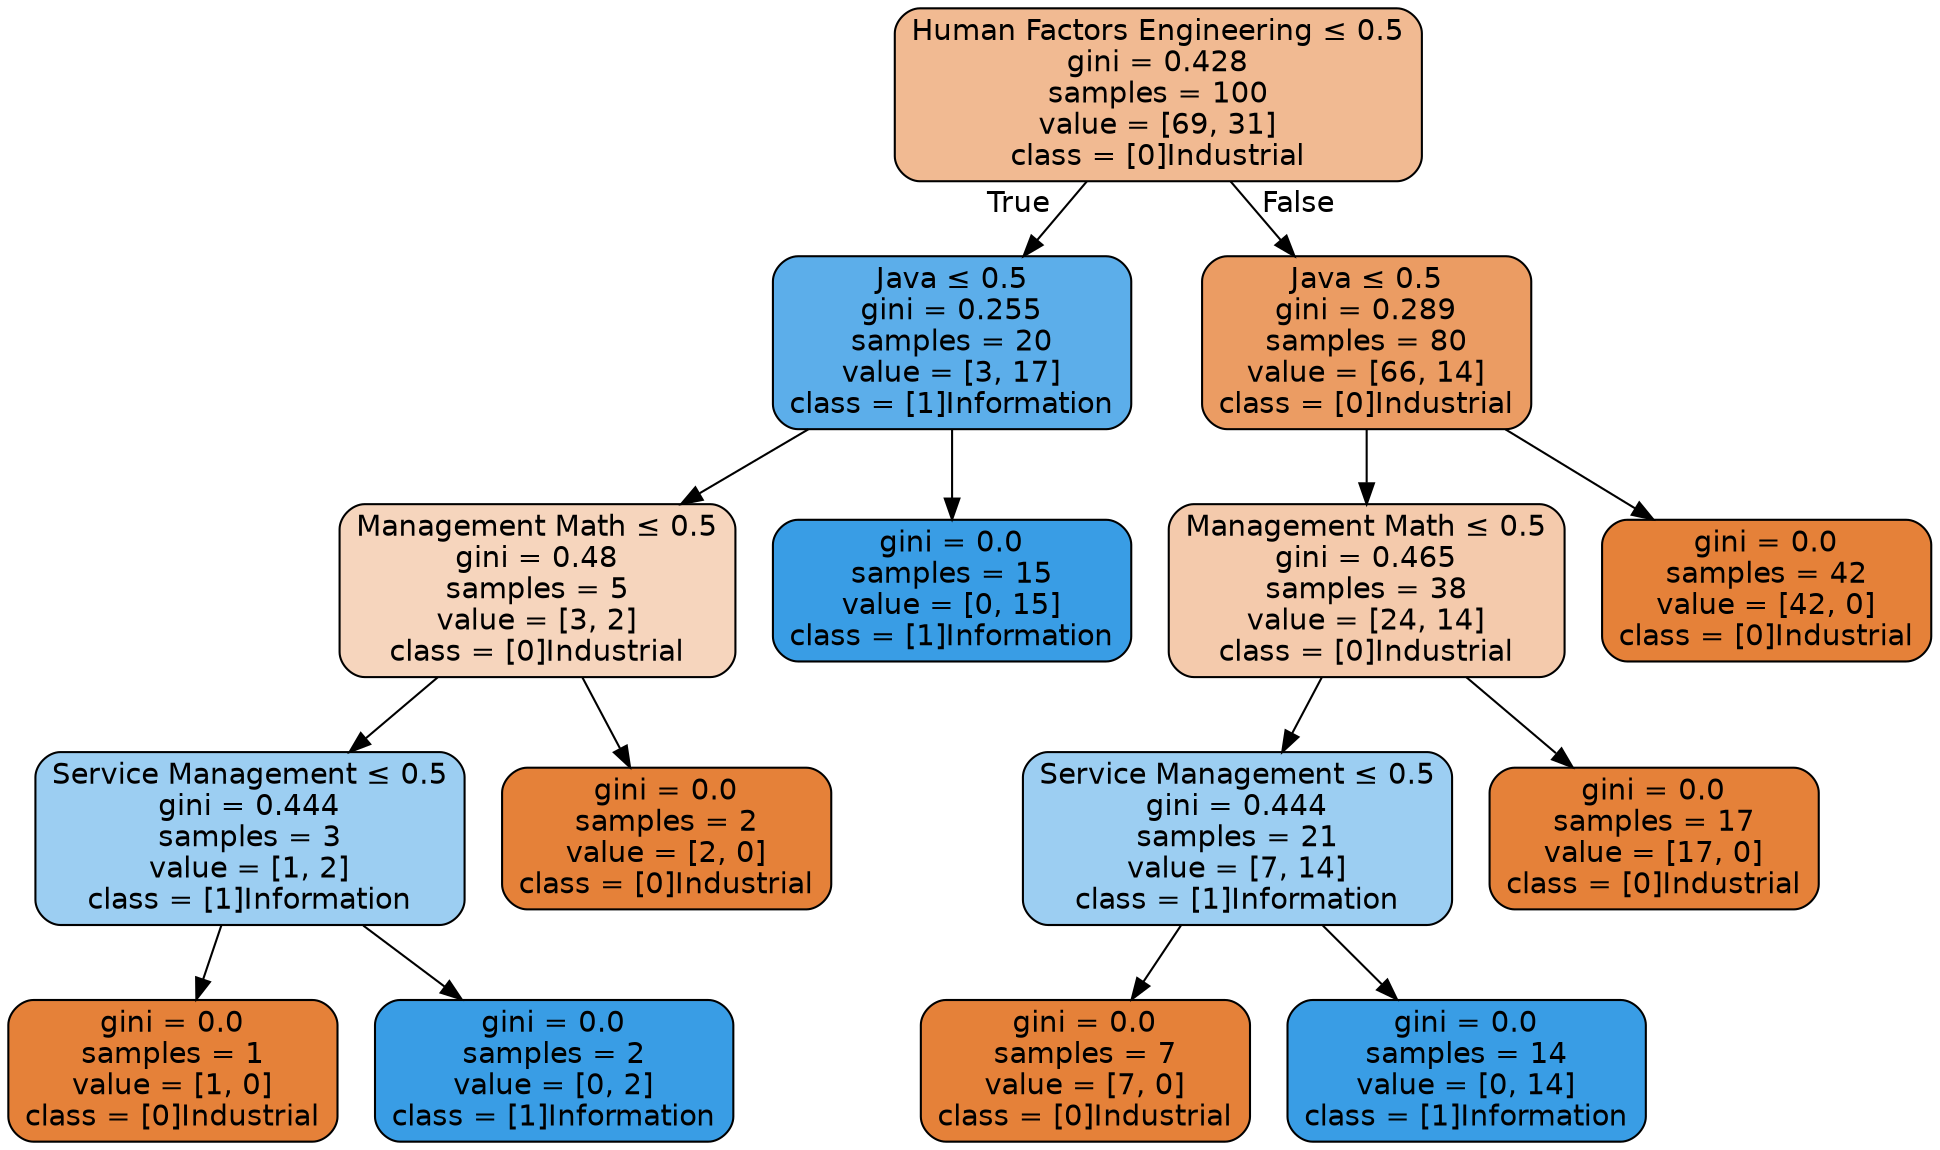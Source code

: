 digraph Tree {
node [shape=box, style="filled, rounded", color="black", fontname=helvetica] ;
edge [fontname=helvetica] ;
0 [label=<Human Factors Engineering &le; 0.5<br/>gini = 0.428<br/>samples = 100<br/>value = [69, 31]<br/>class = [0]Industrial>, fillcolor="#e581398c"] ;
1 [label=<Java &le; 0.5<br/>gini = 0.255<br/>samples = 20<br/>value = [3, 17]<br/>class = [1]Information>, fillcolor="#399de5d2"] ;
0 -> 1 [labeldistance=2.5, labelangle=45, headlabel="True"] ;
2 [label=<Management Math &le; 0.5<br/>gini = 0.48<br/>samples = 5<br/>value = [3, 2]<br/>class = [0]Industrial>, fillcolor="#e5813955"] ;
1 -> 2 ;
3 [label=<Service Management &le; 0.5<br/>gini = 0.444<br/>samples = 3<br/>value = [1, 2]<br/>class = [1]Information>, fillcolor="#399de57f"] ;
2 -> 3 ;
4 [label=<gini = 0.0<br/>samples = 1<br/>value = [1, 0]<br/>class = [0]Industrial>, fillcolor="#e58139ff"] ;
3 -> 4 ;
5 [label=<gini = 0.0<br/>samples = 2<br/>value = [0, 2]<br/>class = [1]Information>, fillcolor="#399de5ff"] ;
3 -> 5 ;
6 [label=<gini = 0.0<br/>samples = 2<br/>value = [2, 0]<br/>class = [0]Industrial>, fillcolor="#e58139ff"] ;
2 -> 6 ;
7 [label=<gini = 0.0<br/>samples = 15<br/>value = [0, 15]<br/>class = [1]Information>, fillcolor="#399de5ff"] ;
1 -> 7 ;
8 [label=<Java &le; 0.5<br/>gini = 0.289<br/>samples = 80<br/>value = [66, 14]<br/>class = [0]Industrial>, fillcolor="#e58139c9"] ;
0 -> 8 [labeldistance=2.5, labelangle=-45, headlabel="False"] ;
9 [label=<Management Math &le; 0.5<br/>gini = 0.465<br/>samples = 38<br/>value = [24, 14]<br/>class = [0]Industrial>, fillcolor="#e581396a"] ;
8 -> 9 ;
10 [label=<Service Management &le; 0.5<br/>gini = 0.444<br/>samples = 21<br/>value = [7, 14]<br/>class = [1]Information>, fillcolor="#399de57f"] ;
9 -> 10 ;
11 [label=<gini = 0.0<br/>samples = 7<br/>value = [7, 0]<br/>class = [0]Industrial>, fillcolor="#e58139ff"] ;
10 -> 11 ;
12 [label=<gini = 0.0<br/>samples = 14<br/>value = [0, 14]<br/>class = [1]Information>, fillcolor="#399de5ff"] ;
10 -> 12 ;
13 [label=<gini = 0.0<br/>samples = 17<br/>value = [17, 0]<br/>class = [0]Industrial>, fillcolor="#e58139ff"] ;
9 -> 13 ;
14 [label=<gini = 0.0<br/>samples = 42<br/>value = [42, 0]<br/>class = [0]Industrial>, fillcolor="#e58139ff"] ;
8 -> 14 ;
}
